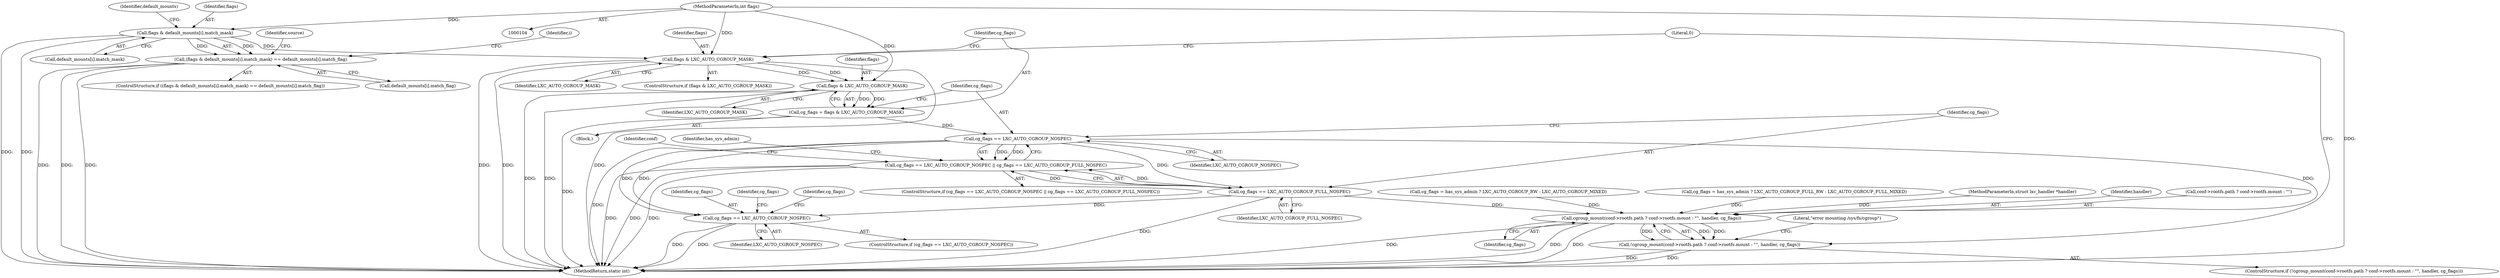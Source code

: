 digraph "0_lxc_592fd47a6245508b79fe6ac819fe6d3b2c1289be_3@array" {
"1000126" [label="(Call,flags & default_mounts[i].match_mask)"];
"1000106" [label="(MethodParameterIn,int flags)"];
"1000125" [label="(Call,(flags & default_mounts[i].match_mask) == default_mounts[i].match_flag)"];
"1000302" [label="(Call,flags & LXC_AUTO_CGROUP_MASK)"];
"1000309" [label="(Call,flags & LXC_AUTO_CGROUP_MASK)"];
"1000307" [label="(Call,cg_flags = flags & LXC_AUTO_CGROUP_MASK)"];
"1000314" [label="(Call,cg_flags == LXC_AUTO_CGROUP_NOSPEC)"];
"1000313" [label="(Call,cg_flags == LXC_AUTO_CGROUP_NOSPEC || cg_flags == LXC_AUTO_CGROUP_FULL_NOSPEC)"];
"1000317" [label="(Call,cg_flags == LXC_AUTO_CGROUP_FULL_NOSPEC)"];
"1000353" [label="(Call,cg_flags == LXC_AUTO_CGROUP_NOSPEC)"];
"1000373" [label="(Call,cgroup_mount(conf->rootfs.path ? conf->rootfs.mount : \"\", handler, cg_flags))"];
"1000372" [label="(Call,!cgroup_mount(conf->rootfs.path ? conf->rootfs.mount : \"\", handler, cg_flags))"];
"1000106" [label="(MethodParameterIn,int flags)"];
"1000301" [label="(ControlStructure,if (flags & LXC_AUTO_CGROUP_MASK))"];
"1000316" [label="(Identifier,LXC_AUTO_CGROUP_NOSPEC)"];
"1000311" [label="(Identifier,LXC_AUTO_CGROUP_MASK)"];
"1000377" [label="(Identifier,conf)"];
"1000122" [label="(Identifier,i)"];
"1000357" [label="(Call,cg_flags = has_sys_admin ? LXC_AUTO_CGROUP_RW : LXC_AUTO_CGROUP_MIXED)"];
"1000323" [label="(Identifier,has_sys_admin)"];
"1000373" [label="(Call,cgroup_mount(conf->rootfs.path ? conf->rootfs.mount : \"\", handler, cg_flags))"];
"1000395" [label="(Literal,0)"];
"1000310" [label="(Identifier,flags)"];
"1000355" [label="(Identifier,LXC_AUTO_CGROUP_NOSPEC)"];
"1000307" [label="(Call,cg_flags = flags & LXC_AUTO_CGROUP_MASK)"];
"1000318" [label="(Identifier,cg_flags)"];
"1000126" [label="(Call,flags & default_mounts[i].match_mask)"];
"1000314" [label="(Call,cg_flags == LXC_AUTO_CGROUP_NOSPEC)"];
"1000125" [label="(Call,(flags & default_mounts[i].match_mask) == default_mounts[i].match_flag)"];
"1000303" [label="(Identifier,flags)"];
"1000387" [label="(Identifier,cg_flags)"];
"1000365" [label="(Call,cg_flags = has_sys_admin ? LXC_AUTO_CGROUP_FULL_RW : LXC_AUTO_CGROUP_FULL_MIXED)"];
"1000128" [label="(Call,default_mounts[i].match_mask)"];
"1000107" [label="(MethodParameterIn,struct lxc_handler *handler)"];
"1000386" [label="(Identifier,handler)"];
"1000313" [label="(Call,cg_flags == LXC_AUTO_CGROUP_NOSPEC || cg_flags == LXC_AUTO_CGROUP_FULL_NOSPEC)"];
"1000133" [label="(Call,default_mounts[i].match_flag)"];
"1000354" [label="(Identifier,cg_flags)"];
"1000315" [label="(Identifier,cg_flags)"];
"1000352" [label="(ControlStructure,if (cg_flags == LXC_AUTO_CGROUP_NOSPEC))"];
"1000366" [label="(Identifier,cg_flags)"];
"1000372" [label="(Call,!cgroup_mount(conf->rootfs.path ? conf->rootfs.mount : \"\", handler, cg_flags))"];
"1000374" [label="(Call,conf->rootfs.path ? conf->rootfs.mount : \"\")"];
"1000358" [label="(Identifier,cg_flags)"];
"1000396" [label="(MethodReturn,static int)"];
"1000304" [label="(Identifier,LXC_AUTO_CGROUP_MASK)"];
"1000312" [label="(ControlStructure,if (cg_flags == LXC_AUTO_CGROUP_NOSPEC || cg_flags == LXC_AUTO_CGROUP_FULL_NOSPEC))"];
"1000302" [label="(Call,flags & LXC_AUTO_CGROUP_MASK)"];
"1000308" [label="(Identifier,cg_flags)"];
"1000135" [label="(Identifier,default_mounts)"];
"1000305" [label="(Block,)"];
"1000353" [label="(Call,cg_flags == LXC_AUTO_CGROUP_NOSPEC)"];
"1000309" [label="(Call,flags & LXC_AUTO_CGROUP_MASK)"];
"1000127" [label="(Identifier,flags)"];
"1000317" [label="(Call,cg_flags == LXC_AUTO_CGROUP_FULL_NOSPEC)"];
"1000141" [label="(Identifier,source)"];
"1000124" [label="(ControlStructure,if ((flags & default_mounts[i].match_mask) == default_mounts[i].match_flag))"];
"1000390" [label="(Literal,\"error mounting /sys/fs/cgroup\")"];
"1000319" [label="(Identifier,LXC_AUTO_CGROUP_FULL_NOSPEC)"];
"1000371" [label="(ControlStructure,if (!cgroup_mount(conf->rootfs.path ? conf->rootfs.mount : \"\", handler, cg_flags)))"];
"1000126" -> "1000125"  [label="AST: "];
"1000126" -> "1000128"  [label="CFG: "];
"1000127" -> "1000126"  [label="AST: "];
"1000128" -> "1000126"  [label="AST: "];
"1000135" -> "1000126"  [label="CFG: "];
"1000126" -> "1000396"  [label="DDG: "];
"1000126" -> "1000396"  [label="DDG: "];
"1000126" -> "1000125"  [label="DDG: "];
"1000126" -> "1000125"  [label="DDG: "];
"1000106" -> "1000126"  [label="DDG: "];
"1000126" -> "1000302"  [label="DDG: "];
"1000106" -> "1000104"  [label="AST: "];
"1000106" -> "1000396"  [label="DDG: "];
"1000106" -> "1000302"  [label="DDG: "];
"1000106" -> "1000309"  [label="DDG: "];
"1000125" -> "1000124"  [label="AST: "];
"1000125" -> "1000133"  [label="CFG: "];
"1000133" -> "1000125"  [label="AST: "];
"1000141" -> "1000125"  [label="CFG: "];
"1000122" -> "1000125"  [label="CFG: "];
"1000125" -> "1000396"  [label="DDG: "];
"1000125" -> "1000396"  [label="DDG: "];
"1000125" -> "1000396"  [label="DDG: "];
"1000302" -> "1000301"  [label="AST: "];
"1000302" -> "1000304"  [label="CFG: "];
"1000303" -> "1000302"  [label="AST: "];
"1000304" -> "1000302"  [label="AST: "];
"1000308" -> "1000302"  [label="CFG: "];
"1000395" -> "1000302"  [label="CFG: "];
"1000302" -> "1000396"  [label="DDG: "];
"1000302" -> "1000396"  [label="DDG: "];
"1000302" -> "1000396"  [label="DDG: "];
"1000302" -> "1000309"  [label="DDG: "];
"1000302" -> "1000309"  [label="DDG: "];
"1000309" -> "1000307"  [label="AST: "];
"1000309" -> "1000311"  [label="CFG: "];
"1000310" -> "1000309"  [label="AST: "];
"1000311" -> "1000309"  [label="AST: "];
"1000307" -> "1000309"  [label="CFG: "];
"1000309" -> "1000396"  [label="DDG: "];
"1000309" -> "1000396"  [label="DDG: "];
"1000309" -> "1000307"  [label="DDG: "];
"1000309" -> "1000307"  [label="DDG: "];
"1000307" -> "1000305"  [label="AST: "];
"1000308" -> "1000307"  [label="AST: "];
"1000315" -> "1000307"  [label="CFG: "];
"1000307" -> "1000396"  [label="DDG: "];
"1000307" -> "1000314"  [label="DDG: "];
"1000314" -> "1000313"  [label="AST: "];
"1000314" -> "1000316"  [label="CFG: "];
"1000315" -> "1000314"  [label="AST: "];
"1000316" -> "1000314"  [label="AST: "];
"1000318" -> "1000314"  [label="CFG: "];
"1000313" -> "1000314"  [label="CFG: "];
"1000314" -> "1000396"  [label="DDG: "];
"1000314" -> "1000313"  [label="DDG: "];
"1000314" -> "1000313"  [label="DDG: "];
"1000314" -> "1000317"  [label="DDG: "];
"1000314" -> "1000353"  [label="DDG: "];
"1000314" -> "1000353"  [label="DDG: "];
"1000314" -> "1000373"  [label="DDG: "];
"1000313" -> "1000312"  [label="AST: "];
"1000313" -> "1000317"  [label="CFG: "];
"1000317" -> "1000313"  [label="AST: "];
"1000323" -> "1000313"  [label="CFG: "];
"1000377" -> "1000313"  [label="CFG: "];
"1000313" -> "1000396"  [label="DDG: "];
"1000313" -> "1000396"  [label="DDG: "];
"1000313" -> "1000396"  [label="DDG: "];
"1000317" -> "1000313"  [label="DDG: "];
"1000317" -> "1000313"  [label="DDG: "];
"1000317" -> "1000319"  [label="CFG: "];
"1000318" -> "1000317"  [label="AST: "];
"1000319" -> "1000317"  [label="AST: "];
"1000317" -> "1000396"  [label="DDG: "];
"1000317" -> "1000353"  [label="DDG: "];
"1000317" -> "1000373"  [label="DDG: "];
"1000353" -> "1000352"  [label="AST: "];
"1000353" -> "1000355"  [label="CFG: "];
"1000354" -> "1000353"  [label="AST: "];
"1000355" -> "1000353"  [label="AST: "];
"1000358" -> "1000353"  [label="CFG: "];
"1000366" -> "1000353"  [label="CFG: "];
"1000353" -> "1000396"  [label="DDG: "];
"1000353" -> "1000396"  [label="DDG: "];
"1000373" -> "1000372"  [label="AST: "];
"1000373" -> "1000387"  [label="CFG: "];
"1000374" -> "1000373"  [label="AST: "];
"1000386" -> "1000373"  [label="AST: "];
"1000387" -> "1000373"  [label="AST: "];
"1000372" -> "1000373"  [label="CFG: "];
"1000373" -> "1000396"  [label="DDG: "];
"1000373" -> "1000396"  [label="DDG: "];
"1000373" -> "1000396"  [label="DDG: "];
"1000373" -> "1000372"  [label="DDG: "];
"1000373" -> "1000372"  [label="DDG: "];
"1000373" -> "1000372"  [label="DDG: "];
"1000107" -> "1000373"  [label="DDG: "];
"1000357" -> "1000373"  [label="DDG: "];
"1000365" -> "1000373"  [label="DDG: "];
"1000372" -> "1000371"  [label="AST: "];
"1000390" -> "1000372"  [label="CFG: "];
"1000395" -> "1000372"  [label="CFG: "];
"1000372" -> "1000396"  [label="DDG: "];
"1000372" -> "1000396"  [label="DDG: "];
}
